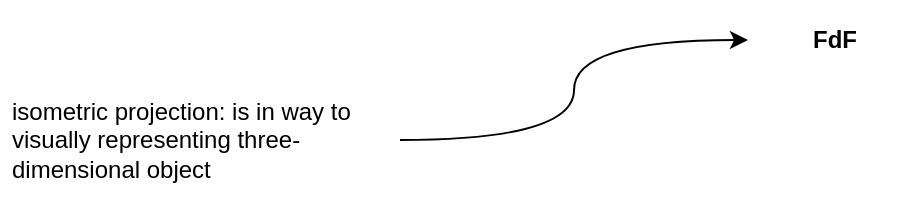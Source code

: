 <mxfile version="26.0.1">
  <diagram name="Page-1" id="CrcvmWy296lUy8xZDgUL">
    <mxGraphModel dx="790" dy="544" grid="1" gridSize="10" guides="1" tooltips="1" connect="1" arrows="1" fold="1" page="1" pageScale="1" pageWidth="827" pageHeight="1169" math="0" shadow="0">
      <root>
        <mxCell id="0" />
        <mxCell id="1" parent="0" />
        <mxCell id="GG3O4HQHpA-UjuzGiAY_-1" value="FdF" style="text;align=center;fontStyle=1;verticalAlign=middle;spacingLeft=3;spacingRight=3;strokeColor=none;rotatable=0;points=[[0,0.5],[1,0.5]];portConstraint=eastwest;html=1;" vertex="1" parent="1">
          <mxGeometry x="374" width="86" height="40" as="geometry" />
        </mxCell>
        <mxCell id="GG3O4HQHpA-UjuzGiAY_-5" style="edgeStyle=orthogonalEdgeStyle;rounded=0;orthogonalLoop=1;jettySize=auto;html=1;exitX=1;exitY=0.5;exitDx=0;exitDy=0;entryX=0;entryY=0.5;entryDx=0;entryDy=0;curved=1;" edge="1" parent="1" source="GG3O4HQHpA-UjuzGiAY_-4" target="GG3O4HQHpA-UjuzGiAY_-1">
          <mxGeometry relative="1" as="geometry" />
        </mxCell>
        <mxCell id="GG3O4HQHpA-UjuzGiAY_-4" value="isometric projection: is in way to visually representing three-dimensional object" style="text;strokeColor=none;fillColor=none;align=left;verticalAlign=middle;spacingLeft=4;spacingRight=4;overflow=hidden;points=[[0,0.5],[1,0.5]];portConstraint=eastwest;rotatable=0;whiteSpace=wrap;html=1;" vertex="1" parent="1">
          <mxGeometry y="40" width="200" height="60" as="geometry" />
        </mxCell>
      </root>
    </mxGraphModel>
  </diagram>
</mxfile>
